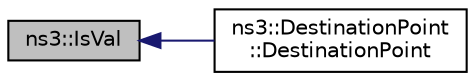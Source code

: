 digraph "ns3::IsVal"
{
  edge [fontname="Helvetica",fontsize="10",labelfontname="Helvetica",labelfontsize="10"];
  node [fontname="Helvetica",fontsize="10",shape=record];
  rankdir="LR";
  Node1 [label="ns3::IsVal",height=0.2,width=0.4,color="black", fillcolor="grey75", style="filled", fontcolor="black"];
  Node1 -> Node2 [dir="back",color="midnightblue",fontsize="10",style="solid"];
  Node2 [label="ns3::DestinationPoint\l::DestinationPoint",height=0.2,width=0.4,color="black", fillcolor="white", style="filled",URL="$d8/d9e/structns3_1_1DestinationPoint.html#a1e77229e5df85cf5db3829dcab826779"];
}
